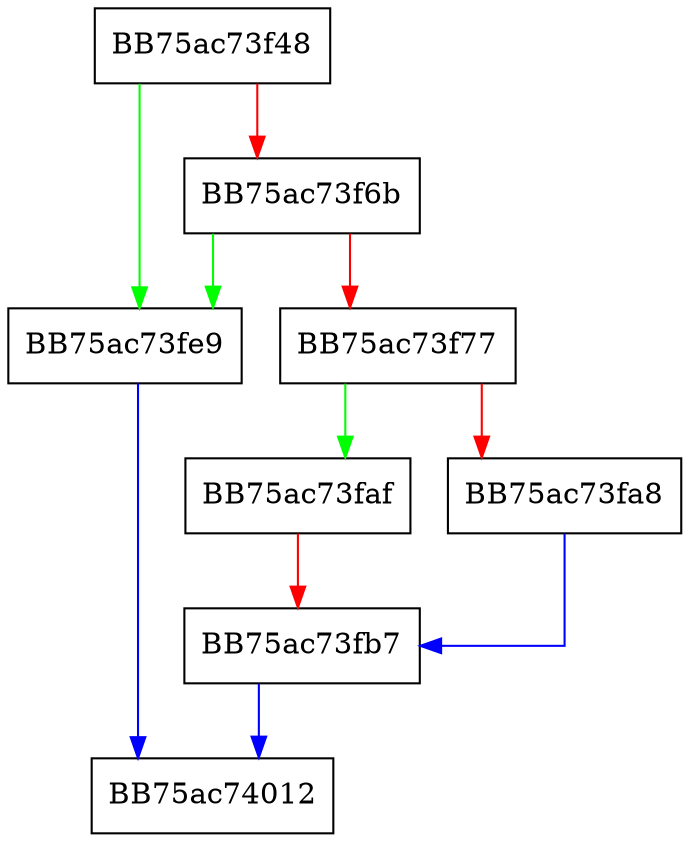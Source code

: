 digraph GetThreatDetails {
  node [shape="box"];
  graph [splines=ortho];
  BB75ac73f48 -> BB75ac73fe9 [color="green"];
  BB75ac73f48 -> BB75ac73f6b [color="red"];
  BB75ac73f6b -> BB75ac73fe9 [color="green"];
  BB75ac73f6b -> BB75ac73f77 [color="red"];
  BB75ac73f77 -> BB75ac73faf [color="green"];
  BB75ac73f77 -> BB75ac73fa8 [color="red"];
  BB75ac73fa8 -> BB75ac73fb7 [color="blue"];
  BB75ac73faf -> BB75ac73fb7 [color="red"];
  BB75ac73fb7 -> BB75ac74012 [color="blue"];
  BB75ac73fe9 -> BB75ac74012 [color="blue"];
}